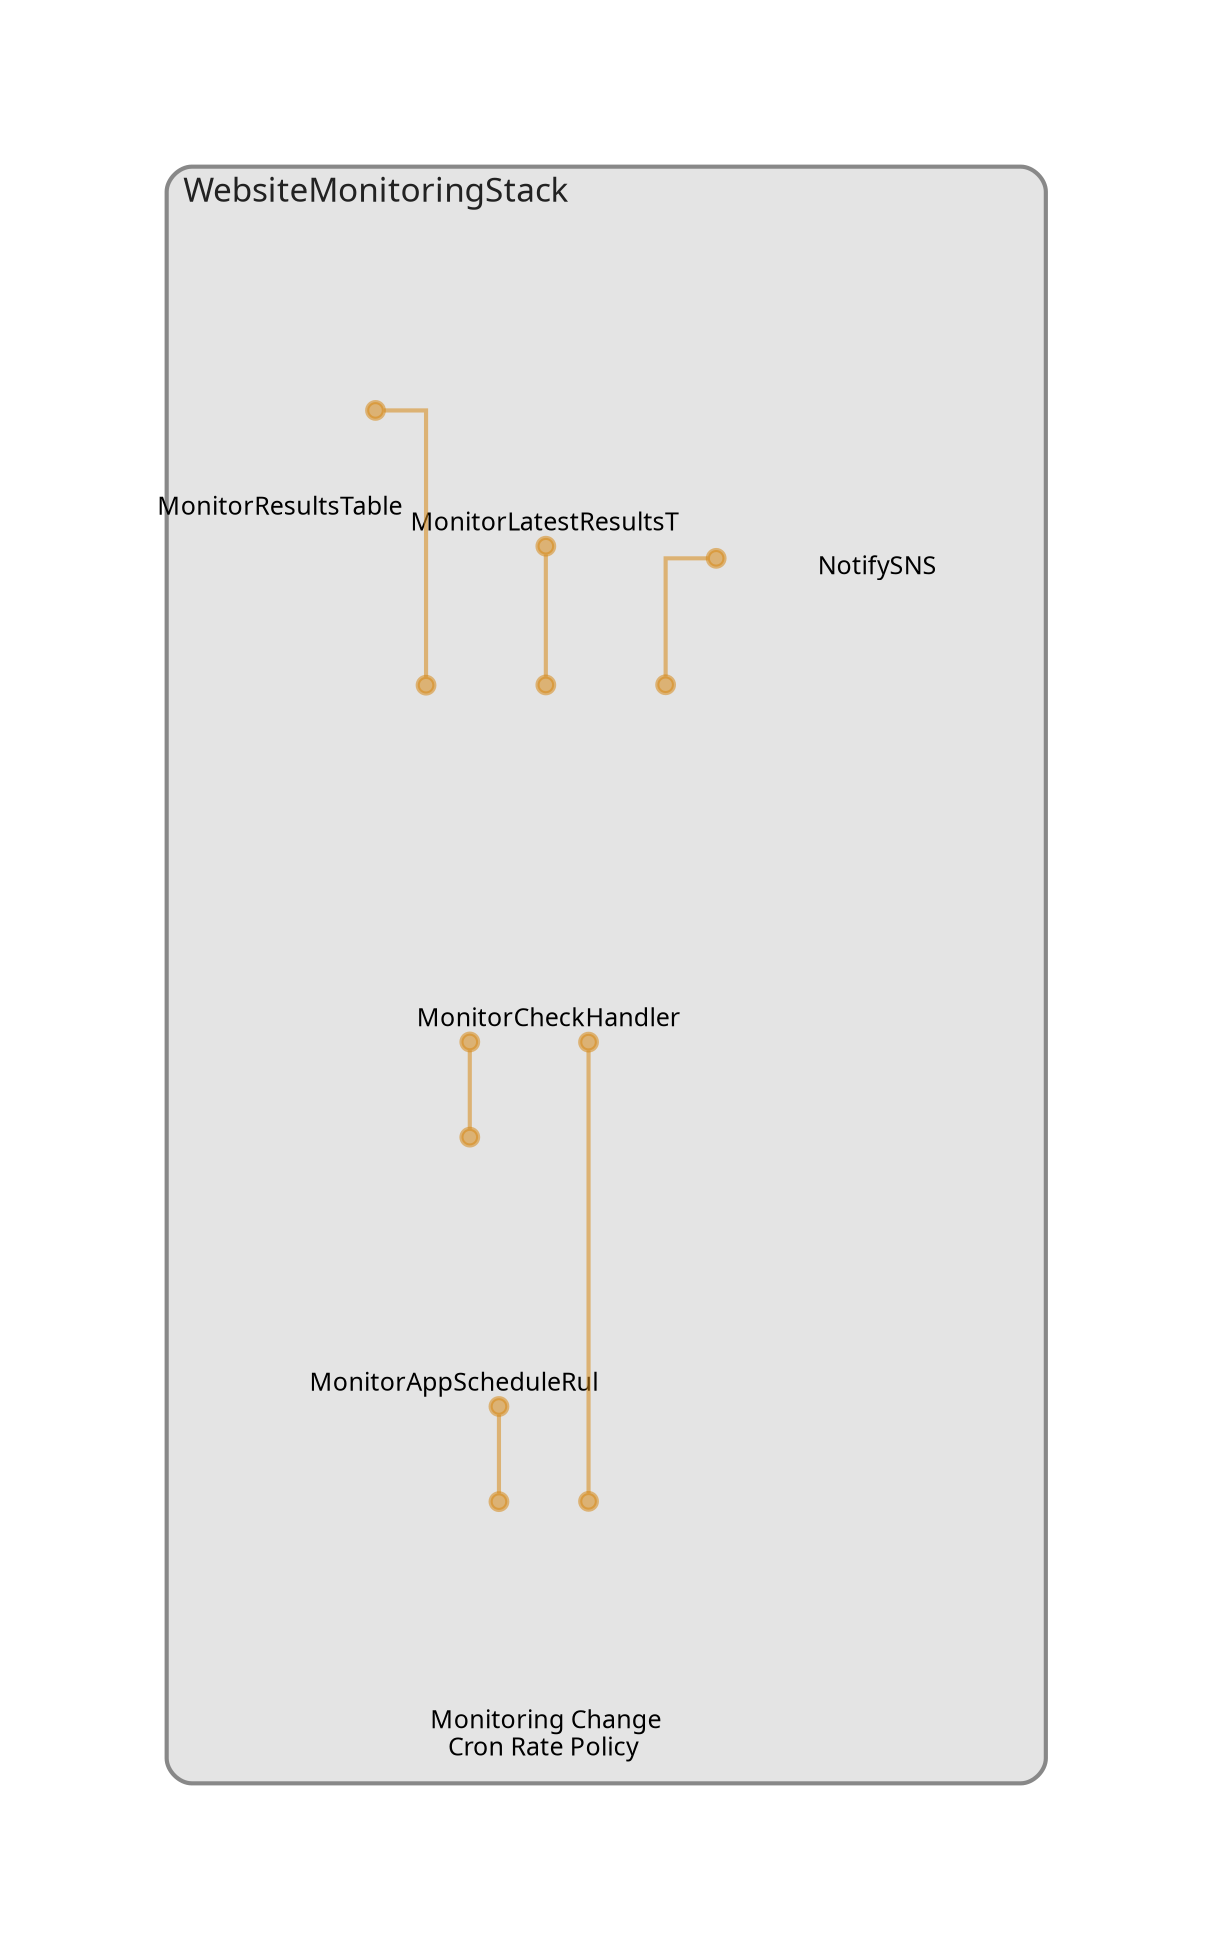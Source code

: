 digraph "Diagram" {
  splines = "ortho";
  pad = "1.0";
  nodesep = "0.60";
  ranksep = "0.75";
  fontname = "Sans-Serif";
  fontsize = "15";
  dpi = "200";
  rankdir = "BT";
  compound = "true";
  fontcolor = "#222222";
  edge [
    color = "#D5871488",
    penwidth = 2,
    arrowhead = "dot",
    arrowtail = "dot",
  ];
  node [
    shape = "box",
    style = "rounded",
    fixedsize = true,
    width = 1.7,
    height = 1.7,
    labelloc = "c",
    imagescale = true,
    fontname = "Sans-Serif",
    fontsize = 8,
    margin = 8,
  ];
  subgraph "WebsiteMonitoringStack" {
    subgraph "cluster-SubGraph.WebsiteMonitoringStack" {
      graph [
        label = "WebsiteMonitoringStack",
        labelloc = "b",
        labeljust = "l",
        margin = "10",
        fontsize = "16",
        penwidth = "2",
        pencolor = "#888888",
        style = "filled,rounded",
        fillcolor = "#e4e4e4",
      ];
      "WebsiteMonitoringStack/MonitorResultsTable" [
        label = " MonitorResultsTable",
        fontsize = 12,
        image = "C:\Users\johng\Documents\Projects\AWS-CDK-Examples\Website-Monitoring\node_modules\cdk-dia\icons\aws\Service\Arch_Database\64\Arch_Amazon-DynamoDB_64@5x.png",
        imagescale = "true",
        imagepos = "tc",
        penwidth = "0",
        shape = "node",
        fixedsize = "true",
        labelloc = "b",
        width = 1.2,
        height = 1.466,
      ];
      "WebsiteMonitoringStack/MonitorLatestResultsTable" [
        label = "\nMonitorLatestResultsT",
        fontsize = 12,
        image = "C:\Users\johng\Documents\Projects\AWS-CDK-Examples\Website-Monitoring\node_modules\cdk-dia\icons\aws\Service\Arch_Database\64\Arch_Amazon-DynamoDB_64@5x.png",
        imagescale = "true",
        imagepos = "tc",
        penwidth = "0",
        shape = "node",
        fixedsize = "true",
        labelloc = "b",
        width = 1.2,
        height = 1.682,
      ];
      "WebsiteMonitoringStack/NotifySNS" [
        label = " NotifySNS",
        fontsize = 12,
        image = "C:\Users\johng\Documents\Projects\AWS-CDK-Examples\Website-Monitoring\node_modules\cdk-dia\icons\aws\Service\Arch_App-Integration\Arch_64\Arch_AWS-Simple-Notification-Service_64@5x.png",
        imagescale = "true",
        imagepos = "tc",
        penwidth = "0",
        shape = "node",
        fixedsize = "true",
        labelloc = "b",
        width = 2,
        height = 2.266,
      ];
      "WebsiteMonitoringStack/MonitorAppScheduleRule" [
        label = "\nMonitorAppScheduleRul",
        fontsize = 12,
        image = "C:\Users\johng\Documents\Projects\AWS-CDK-Examples\Website-Monitoring\node_modules\cdk-dia\icons\aws\Service\Arch_App-Integration\Arch_64\Arch_Amazon-EventBridge_64@5x.png",
        imagescale = "true",
        imagepos = "tc",
        penwidth = "0",
        shape = "node",
        fixedsize = "true",
        labelloc = "b",
        width = 1.2,
        height = 1.682,
      ];
      "WebsiteMonitoringStack/MonitorCheckHandler" [
        label = " MonitorCheckHandler",
        fontsize = 12,
        image = "C:\Users\johng\Documents\Projects\AWS-CDK-Examples\Website-Monitoring\node_modules\cdk-dia\icons\aws\Service\Arch_Compute\64\Arch_AWS-Lambda_64@5x.png",
        imagescale = "true",
        imagepos = "tc",
        penwidth = "0",
        shape = "node",
        fixedsize = "true",
        labelloc = "b",
        width = 2,
        height = 2.266,
      ];
      "WebsiteMonitoringStack/Monitoring-Change-Cron-Rate-Policy" [
        label = " Monitoring Change\nCron Rate Policy",
        fontsize = 12,
        image = "C:\Users\johng\Documents\Projects\AWS-CDK-Examples\Website-Monitoring\node_modules\cdk-dia\icons\aws\Service\Arch_Security-Identity-Compliance\64\Arch_AWS-Identity-and-Access-Management_64@5x.png",
        imagescale = "true",
        imagepos = "tc",
        penwidth = "0",
        shape = "node",
        fixedsize = "true",
        labelloc = "b",
        width = 1.2,
        height = 1.682,
      ];
    }
  }
  "WebsiteMonitoringStack/MonitorAppScheduleRule" -> "WebsiteMonitoringStack/MonitorCheckHandler" [
    dir = "both",
  ];
  "WebsiteMonitoringStack/MonitorCheckHandler" -> "WebsiteMonitoringStack/MonitorResultsTable" [
    dir = "both",
  ];
  "WebsiteMonitoringStack/MonitorCheckHandler" -> "WebsiteMonitoringStack/MonitorLatestResultsTable" [
    dir = "both",
  ];
  "WebsiteMonitoringStack/MonitorCheckHandler" -> "WebsiteMonitoringStack/NotifySNS" [
    dir = "both",
  ];
  "WebsiteMonitoringStack/Monitoring-Change-Cron-Rate-Policy" -> "WebsiteMonitoringStack/MonitorAppScheduleRule" [
    dir = "both",
  ];
  "WebsiteMonitoringStack/Monitoring-Change-Cron-Rate-Policy" -> "WebsiteMonitoringStack/MonitorCheckHandler" [
    dir = "both",
  ];
}